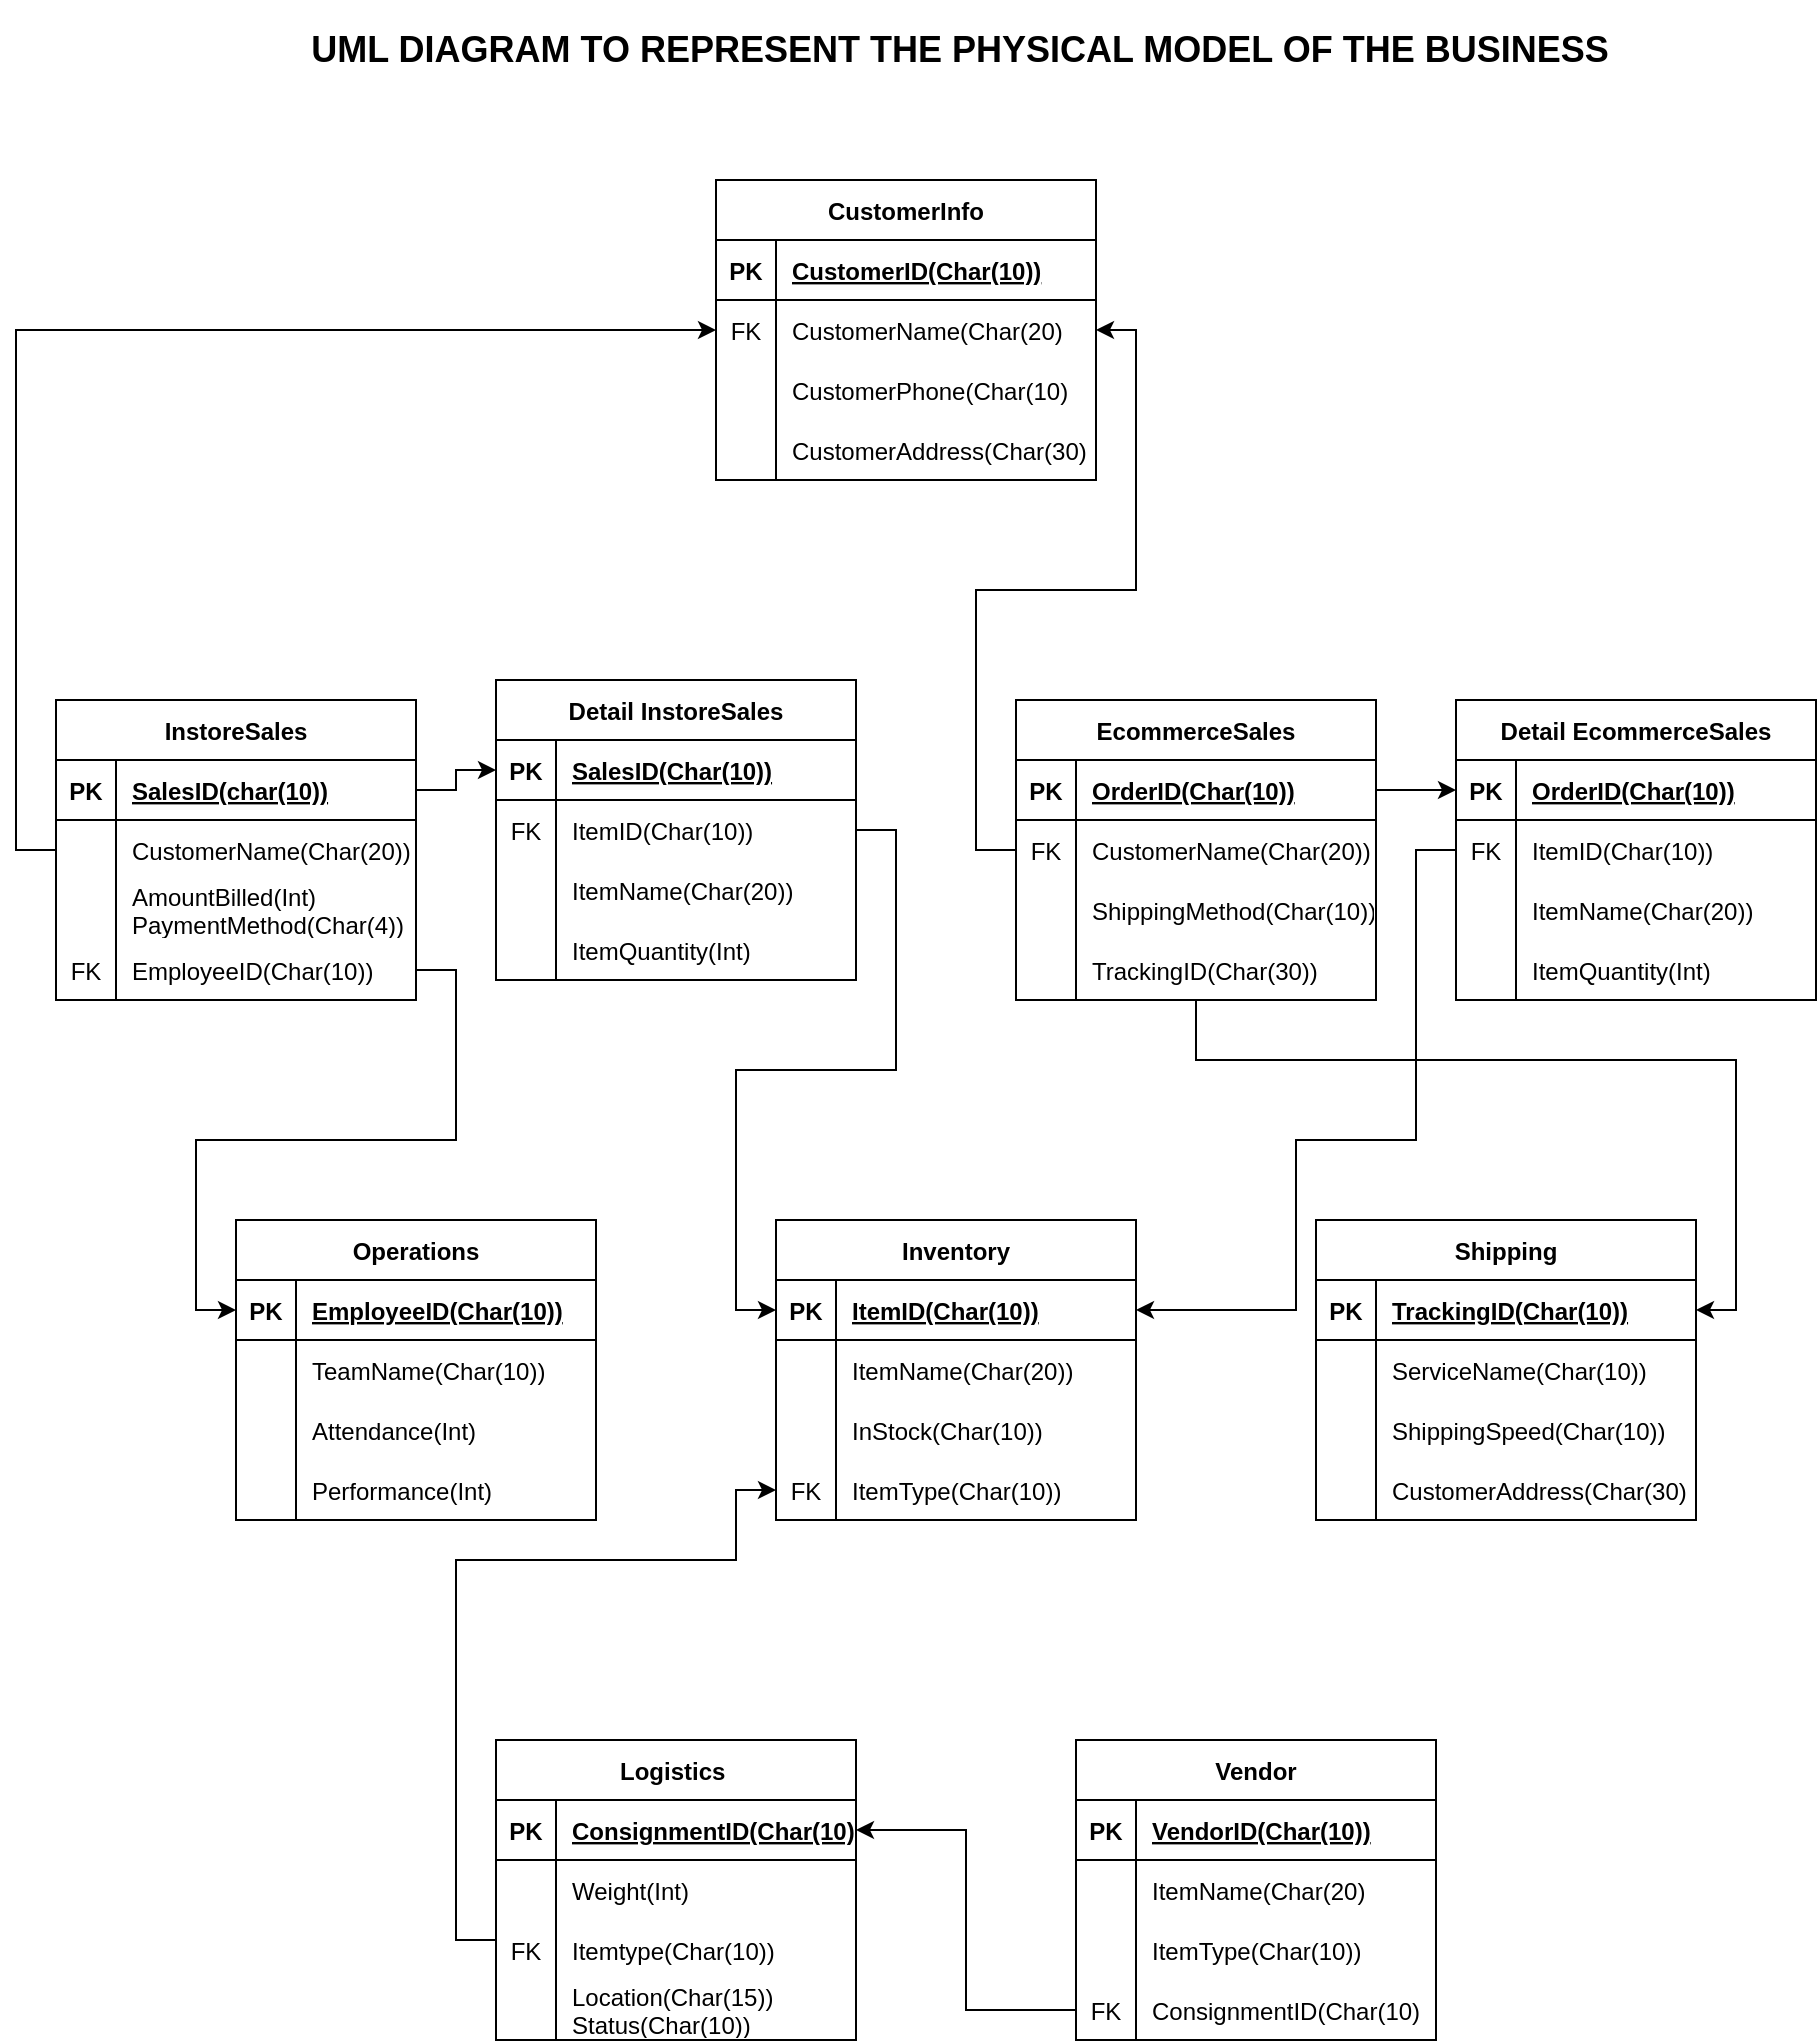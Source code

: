 <mxfile version="20.5.3" type="device"><diagram id="0aCSbCD2dZ-lxa3p3qLy" name="Page-1"><mxGraphModel dx="2178" dy="923" grid="1" gridSize="10" guides="1" tooltips="1" connect="1" arrows="1" fold="1" page="1" pageScale="1" pageWidth="827" pageHeight="1169" math="0" shadow="0"><root><mxCell id="0"/><mxCell id="1" parent="0"/><mxCell id="H8UBCb8c8lFw_DMqM8HF-14" value="CustomerInfo" style="shape=table;startSize=30;container=1;collapsible=1;childLayout=tableLayout;fixedRows=1;rowLines=0;fontStyle=1;align=center;resizeLast=1;" parent="1" vertex="1"><mxGeometry x="350" y="100" width="190" height="150" as="geometry"/></mxCell><mxCell id="H8UBCb8c8lFw_DMqM8HF-15" value="" style="shape=tableRow;horizontal=0;startSize=0;swimlaneHead=0;swimlaneBody=0;fillColor=none;collapsible=0;dropTarget=0;points=[[0,0.5],[1,0.5]];portConstraint=eastwest;top=0;left=0;right=0;bottom=1;" parent="H8UBCb8c8lFw_DMqM8HF-14" vertex="1"><mxGeometry y="30" width="190" height="30" as="geometry"/></mxCell><mxCell id="H8UBCb8c8lFw_DMqM8HF-16" value="PK" style="shape=partialRectangle;connectable=0;fillColor=none;top=0;left=0;bottom=0;right=0;fontStyle=1;overflow=hidden;" parent="H8UBCb8c8lFw_DMqM8HF-15" vertex="1"><mxGeometry width="30" height="30" as="geometry"><mxRectangle width="30" height="30" as="alternateBounds"/></mxGeometry></mxCell><mxCell id="H8UBCb8c8lFw_DMqM8HF-17" value="CustomerID(Char(10))" style="shape=partialRectangle;connectable=0;fillColor=none;top=0;left=0;bottom=0;right=0;align=left;spacingLeft=6;fontStyle=5;overflow=hidden;" parent="H8UBCb8c8lFw_DMqM8HF-15" vertex="1"><mxGeometry x="30" width="160" height="30" as="geometry"><mxRectangle width="160" height="30" as="alternateBounds"/></mxGeometry></mxCell><mxCell id="H8UBCb8c8lFw_DMqM8HF-18" value="" style="shape=tableRow;horizontal=0;startSize=0;swimlaneHead=0;swimlaneBody=0;fillColor=none;collapsible=0;dropTarget=0;points=[[0,0.5],[1,0.5]];portConstraint=eastwest;top=0;left=0;right=0;bottom=0;" parent="H8UBCb8c8lFw_DMqM8HF-14" vertex="1"><mxGeometry y="60" width="190" height="30" as="geometry"/></mxCell><mxCell id="H8UBCb8c8lFw_DMqM8HF-19" value="FK" style="shape=partialRectangle;connectable=0;fillColor=none;top=0;left=0;bottom=0;right=0;editable=1;overflow=hidden;" parent="H8UBCb8c8lFw_DMqM8HF-18" vertex="1"><mxGeometry width="30" height="30" as="geometry"><mxRectangle width="30" height="30" as="alternateBounds"/></mxGeometry></mxCell><mxCell id="H8UBCb8c8lFw_DMqM8HF-20" value="CustomerName(Char(20)" style="shape=partialRectangle;connectable=0;fillColor=none;top=0;left=0;bottom=0;right=0;align=left;spacingLeft=6;overflow=hidden;" parent="H8UBCb8c8lFw_DMqM8HF-18" vertex="1"><mxGeometry x="30" width="160" height="30" as="geometry"><mxRectangle width="160" height="30" as="alternateBounds"/></mxGeometry></mxCell><mxCell id="H8UBCb8c8lFw_DMqM8HF-21" value="" style="shape=tableRow;horizontal=0;startSize=0;swimlaneHead=0;swimlaneBody=0;fillColor=none;collapsible=0;dropTarget=0;points=[[0,0.5],[1,0.5]];portConstraint=eastwest;top=0;left=0;right=0;bottom=0;" parent="H8UBCb8c8lFw_DMqM8HF-14" vertex="1"><mxGeometry y="90" width="190" height="30" as="geometry"/></mxCell><mxCell id="H8UBCb8c8lFw_DMqM8HF-22" value="" style="shape=partialRectangle;connectable=0;fillColor=none;top=0;left=0;bottom=0;right=0;editable=1;overflow=hidden;" parent="H8UBCb8c8lFw_DMqM8HF-21" vertex="1"><mxGeometry width="30" height="30" as="geometry"><mxRectangle width="30" height="30" as="alternateBounds"/></mxGeometry></mxCell><mxCell id="H8UBCb8c8lFw_DMqM8HF-23" value="CustomerPhone(Char(10)" style="shape=partialRectangle;connectable=0;fillColor=none;top=0;left=0;bottom=0;right=0;align=left;spacingLeft=6;overflow=hidden;" parent="H8UBCb8c8lFw_DMqM8HF-21" vertex="1"><mxGeometry x="30" width="160" height="30" as="geometry"><mxRectangle width="160" height="30" as="alternateBounds"/></mxGeometry></mxCell><mxCell id="H8UBCb8c8lFw_DMqM8HF-24" value="" style="shape=tableRow;horizontal=0;startSize=0;swimlaneHead=0;swimlaneBody=0;fillColor=none;collapsible=0;dropTarget=0;points=[[0,0.5],[1,0.5]];portConstraint=eastwest;top=0;left=0;right=0;bottom=0;" parent="H8UBCb8c8lFw_DMqM8HF-14" vertex="1"><mxGeometry y="120" width="190" height="30" as="geometry"/></mxCell><mxCell id="H8UBCb8c8lFw_DMqM8HF-25" value="" style="shape=partialRectangle;connectable=0;fillColor=none;top=0;left=0;bottom=0;right=0;editable=1;overflow=hidden;" parent="H8UBCb8c8lFw_DMqM8HF-24" vertex="1"><mxGeometry width="30" height="30" as="geometry"><mxRectangle width="30" height="30" as="alternateBounds"/></mxGeometry></mxCell><mxCell id="H8UBCb8c8lFw_DMqM8HF-26" value="CustomerAddress(Char(30)" style="shape=partialRectangle;connectable=0;fillColor=none;top=0;left=0;bottom=0;right=0;align=left;spacingLeft=6;overflow=hidden;" parent="H8UBCb8c8lFw_DMqM8HF-24" vertex="1"><mxGeometry x="30" width="160" height="30" as="geometry"><mxRectangle width="160" height="30" as="alternateBounds"/></mxGeometry></mxCell><mxCell id="H8UBCb8c8lFw_DMqM8HF-41" value="InstoreSales" style="shape=table;startSize=30;container=1;collapsible=1;childLayout=tableLayout;fixedRows=1;rowLines=0;fontStyle=1;align=center;resizeLast=1;" parent="1" vertex="1"><mxGeometry x="20" y="360" width="180" height="150" as="geometry"/></mxCell><mxCell id="H8UBCb8c8lFw_DMqM8HF-42" value="" style="shape=tableRow;horizontal=0;startSize=0;swimlaneHead=0;swimlaneBody=0;fillColor=none;collapsible=0;dropTarget=0;points=[[0,0.5],[1,0.5]];portConstraint=eastwest;top=0;left=0;right=0;bottom=1;" parent="H8UBCb8c8lFw_DMqM8HF-41" vertex="1"><mxGeometry y="30" width="180" height="30" as="geometry"/></mxCell><mxCell id="H8UBCb8c8lFw_DMqM8HF-43" value="PK" style="shape=partialRectangle;connectable=0;fillColor=none;top=0;left=0;bottom=0;right=0;fontStyle=1;overflow=hidden;" parent="H8UBCb8c8lFw_DMqM8HF-42" vertex="1"><mxGeometry width="30" height="30" as="geometry"><mxRectangle width="30" height="30" as="alternateBounds"/></mxGeometry></mxCell><mxCell id="H8UBCb8c8lFw_DMqM8HF-44" value="SalesID(char(10))" style="shape=partialRectangle;connectable=0;fillColor=none;top=0;left=0;bottom=0;right=0;align=left;spacingLeft=6;fontStyle=5;overflow=hidden;" parent="H8UBCb8c8lFw_DMqM8HF-42" vertex="1"><mxGeometry x="30" width="150" height="30" as="geometry"><mxRectangle width="150" height="30" as="alternateBounds"/></mxGeometry></mxCell><mxCell id="H8UBCb8c8lFw_DMqM8HF-45" value="" style="shape=tableRow;horizontal=0;startSize=0;swimlaneHead=0;swimlaneBody=0;fillColor=none;collapsible=0;dropTarget=0;points=[[0,0.5],[1,0.5]];portConstraint=eastwest;top=0;left=0;right=0;bottom=0;" parent="H8UBCb8c8lFw_DMqM8HF-41" vertex="1"><mxGeometry y="60" width="180" height="30" as="geometry"/></mxCell><mxCell id="H8UBCb8c8lFw_DMqM8HF-46" value="" style="shape=partialRectangle;connectable=0;fillColor=none;top=0;left=0;bottom=0;right=0;editable=1;overflow=hidden;" parent="H8UBCb8c8lFw_DMqM8HF-45" vertex="1"><mxGeometry width="30" height="30" as="geometry"><mxRectangle width="30" height="30" as="alternateBounds"/></mxGeometry></mxCell><mxCell id="H8UBCb8c8lFw_DMqM8HF-47" value="CustomerName(Char(20))" style="shape=partialRectangle;connectable=0;fillColor=none;top=0;left=0;bottom=0;right=0;align=left;spacingLeft=6;overflow=hidden;" parent="H8UBCb8c8lFw_DMqM8HF-45" vertex="1"><mxGeometry x="30" width="150" height="30" as="geometry"><mxRectangle width="150" height="30" as="alternateBounds"/></mxGeometry></mxCell><mxCell id="H8UBCb8c8lFw_DMqM8HF-48" value="" style="shape=tableRow;horizontal=0;startSize=0;swimlaneHead=0;swimlaneBody=0;fillColor=none;collapsible=0;dropTarget=0;points=[[0,0.5],[1,0.5]];portConstraint=eastwest;top=0;left=0;right=0;bottom=0;" parent="H8UBCb8c8lFw_DMqM8HF-41" vertex="1"><mxGeometry y="90" width="180" height="30" as="geometry"/></mxCell><mxCell id="H8UBCb8c8lFw_DMqM8HF-49" value="" style="shape=partialRectangle;connectable=0;fillColor=none;top=0;left=0;bottom=0;right=0;editable=1;overflow=hidden;" parent="H8UBCb8c8lFw_DMqM8HF-48" vertex="1"><mxGeometry width="30" height="30" as="geometry"><mxRectangle width="30" height="30" as="alternateBounds"/></mxGeometry></mxCell><mxCell id="H8UBCb8c8lFw_DMqM8HF-50" value="AmountBilled(Int)&#10;PaymentMethod(Char(4))" style="shape=partialRectangle;connectable=0;fillColor=none;top=0;left=0;bottom=0;right=0;align=left;spacingLeft=6;overflow=hidden;" parent="H8UBCb8c8lFw_DMqM8HF-48" vertex="1"><mxGeometry x="30" width="150" height="30" as="geometry"><mxRectangle width="150" height="30" as="alternateBounds"/></mxGeometry></mxCell><mxCell id="H8UBCb8c8lFw_DMqM8HF-51" value="" style="shape=tableRow;horizontal=0;startSize=0;swimlaneHead=0;swimlaneBody=0;fillColor=none;collapsible=0;dropTarget=0;points=[[0,0.5],[1,0.5]];portConstraint=eastwest;top=0;left=0;right=0;bottom=0;" parent="H8UBCb8c8lFw_DMqM8HF-41" vertex="1"><mxGeometry y="120" width="180" height="30" as="geometry"/></mxCell><mxCell id="H8UBCb8c8lFw_DMqM8HF-52" value="FK" style="shape=partialRectangle;connectable=0;fillColor=none;top=0;left=0;bottom=0;right=0;editable=1;overflow=hidden;" parent="H8UBCb8c8lFw_DMqM8HF-51" vertex="1"><mxGeometry width="30" height="30" as="geometry"><mxRectangle width="30" height="30" as="alternateBounds"/></mxGeometry></mxCell><mxCell id="H8UBCb8c8lFw_DMqM8HF-53" value="EmployeeID(Char(10))" style="shape=partialRectangle;connectable=0;fillColor=none;top=0;left=0;bottom=0;right=0;align=left;spacingLeft=6;overflow=hidden;" parent="H8UBCb8c8lFw_DMqM8HF-51" vertex="1"><mxGeometry x="30" width="150" height="30" as="geometry"><mxRectangle width="150" height="30" as="alternateBounds"/></mxGeometry></mxCell><mxCell id="H8UBCb8c8lFw_DMqM8HF-54" value="Detail InstoreSales" style="shape=table;startSize=30;container=1;collapsible=1;childLayout=tableLayout;fixedRows=1;rowLines=0;fontStyle=1;align=center;resizeLast=1;" parent="1" vertex="1"><mxGeometry x="240" y="350" width="180" height="150" as="geometry"/></mxCell><mxCell id="H8UBCb8c8lFw_DMqM8HF-55" value="" style="shape=tableRow;horizontal=0;startSize=0;swimlaneHead=0;swimlaneBody=0;fillColor=none;collapsible=0;dropTarget=0;points=[[0,0.5],[1,0.5]];portConstraint=eastwest;top=0;left=0;right=0;bottom=1;" parent="H8UBCb8c8lFw_DMqM8HF-54" vertex="1"><mxGeometry y="30" width="180" height="30" as="geometry"/></mxCell><mxCell id="H8UBCb8c8lFw_DMqM8HF-56" value="PK" style="shape=partialRectangle;connectable=0;fillColor=none;top=0;left=0;bottom=0;right=0;fontStyle=1;overflow=hidden;" parent="H8UBCb8c8lFw_DMqM8HF-55" vertex="1"><mxGeometry width="30" height="30" as="geometry"><mxRectangle width="30" height="30" as="alternateBounds"/></mxGeometry></mxCell><mxCell id="H8UBCb8c8lFw_DMqM8HF-57" value="SalesID(Char(10))" style="shape=partialRectangle;connectable=0;fillColor=none;top=0;left=0;bottom=0;right=0;align=left;spacingLeft=6;fontStyle=5;overflow=hidden;" parent="H8UBCb8c8lFw_DMqM8HF-55" vertex="1"><mxGeometry x="30" width="150" height="30" as="geometry"><mxRectangle width="150" height="30" as="alternateBounds"/></mxGeometry></mxCell><mxCell id="H8UBCb8c8lFw_DMqM8HF-58" value="" style="shape=tableRow;horizontal=0;startSize=0;swimlaneHead=0;swimlaneBody=0;fillColor=none;collapsible=0;dropTarget=0;points=[[0,0.5],[1,0.5]];portConstraint=eastwest;top=0;left=0;right=0;bottom=0;" parent="H8UBCb8c8lFw_DMqM8HF-54" vertex="1"><mxGeometry y="60" width="180" height="30" as="geometry"/></mxCell><mxCell id="H8UBCb8c8lFw_DMqM8HF-59" value="FK" style="shape=partialRectangle;connectable=0;fillColor=none;top=0;left=0;bottom=0;right=0;editable=1;overflow=hidden;" parent="H8UBCb8c8lFw_DMqM8HF-58" vertex="1"><mxGeometry width="30" height="30" as="geometry"><mxRectangle width="30" height="30" as="alternateBounds"/></mxGeometry></mxCell><mxCell id="H8UBCb8c8lFw_DMqM8HF-60" value="ItemID(Char(10))" style="shape=partialRectangle;connectable=0;fillColor=none;top=0;left=0;bottom=0;right=0;align=left;spacingLeft=6;overflow=hidden;" parent="H8UBCb8c8lFw_DMqM8HF-58" vertex="1"><mxGeometry x="30" width="150" height="30" as="geometry"><mxRectangle width="150" height="30" as="alternateBounds"/></mxGeometry></mxCell><mxCell id="H8UBCb8c8lFw_DMqM8HF-61" value="" style="shape=tableRow;horizontal=0;startSize=0;swimlaneHead=0;swimlaneBody=0;fillColor=none;collapsible=0;dropTarget=0;points=[[0,0.5],[1,0.5]];portConstraint=eastwest;top=0;left=0;right=0;bottom=0;" parent="H8UBCb8c8lFw_DMqM8HF-54" vertex="1"><mxGeometry y="90" width="180" height="30" as="geometry"/></mxCell><mxCell id="H8UBCb8c8lFw_DMqM8HF-62" value="" style="shape=partialRectangle;connectable=0;fillColor=none;top=0;left=0;bottom=0;right=0;editable=1;overflow=hidden;" parent="H8UBCb8c8lFw_DMqM8HF-61" vertex="1"><mxGeometry width="30" height="30" as="geometry"><mxRectangle width="30" height="30" as="alternateBounds"/></mxGeometry></mxCell><mxCell id="H8UBCb8c8lFw_DMqM8HF-63" value="ItemName(Char(20))" style="shape=partialRectangle;connectable=0;fillColor=none;top=0;left=0;bottom=0;right=0;align=left;spacingLeft=6;overflow=hidden;" parent="H8UBCb8c8lFw_DMqM8HF-61" vertex="1"><mxGeometry x="30" width="150" height="30" as="geometry"><mxRectangle width="150" height="30" as="alternateBounds"/></mxGeometry></mxCell><mxCell id="H8UBCb8c8lFw_DMqM8HF-64" value="" style="shape=tableRow;horizontal=0;startSize=0;swimlaneHead=0;swimlaneBody=0;fillColor=none;collapsible=0;dropTarget=0;points=[[0,0.5],[1,0.5]];portConstraint=eastwest;top=0;left=0;right=0;bottom=0;" parent="H8UBCb8c8lFw_DMqM8HF-54" vertex="1"><mxGeometry y="120" width="180" height="30" as="geometry"/></mxCell><mxCell id="H8UBCb8c8lFw_DMqM8HF-65" value="" style="shape=partialRectangle;connectable=0;fillColor=none;top=0;left=0;bottom=0;right=0;editable=1;overflow=hidden;" parent="H8UBCb8c8lFw_DMqM8HF-64" vertex="1"><mxGeometry width="30" height="30" as="geometry"><mxRectangle width="30" height="30" as="alternateBounds"/></mxGeometry></mxCell><mxCell id="H8UBCb8c8lFw_DMqM8HF-66" value="ItemQuantity(Int)" style="shape=partialRectangle;connectable=0;fillColor=none;top=0;left=0;bottom=0;right=0;align=left;spacingLeft=6;overflow=hidden;" parent="H8UBCb8c8lFw_DMqM8HF-64" vertex="1"><mxGeometry x="30" width="150" height="30" as="geometry"><mxRectangle width="150" height="30" as="alternateBounds"/></mxGeometry></mxCell><mxCell id="H8UBCb8c8lFw_DMqM8HF-67" value="EcommerceSales" style="shape=table;startSize=30;container=1;collapsible=1;childLayout=tableLayout;fixedRows=1;rowLines=0;fontStyle=1;align=center;resizeLast=1;" parent="1" vertex="1"><mxGeometry x="500" y="360" width="180" height="150" as="geometry"/></mxCell><mxCell id="H8UBCb8c8lFw_DMqM8HF-68" value="" style="shape=tableRow;horizontal=0;startSize=0;swimlaneHead=0;swimlaneBody=0;fillColor=none;collapsible=0;dropTarget=0;points=[[0,0.5],[1,0.5]];portConstraint=eastwest;top=0;left=0;right=0;bottom=1;" parent="H8UBCb8c8lFw_DMqM8HF-67" vertex="1"><mxGeometry y="30" width="180" height="30" as="geometry"/></mxCell><mxCell id="H8UBCb8c8lFw_DMqM8HF-69" value="PK" style="shape=partialRectangle;connectable=0;fillColor=none;top=0;left=0;bottom=0;right=0;fontStyle=1;overflow=hidden;" parent="H8UBCb8c8lFw_DMqM8HF-68" vertex="1"><mxGeometry width="30" height="30" as="geometry"><mxRectangle width="30" height="30" as="alternateBounds"/></mxGeometry></mxCell><mxCell id="H8UBCb8c8lFw_DMqM8HF-70" value="OrderID(Char(10))" style="shape=partialRectangle;connectable=0;fillColor=none;top=0;left=0;bottom=0;right=0;align=left;spacingLeft=6;fontStyle=5;overflow=hidden;" parent="H8UBCb8c8lFw_DMqM8HF-68" vertex="1"><mxGeometry x="30" width="150" height="30" as="geometry"><mxRectangle width="150" height="30" as="alternateBounds"/></mxGeometry></mxCell><mxCell id="H8UBCb8c8lFw_DMqM8HF-71" value="" style="shape=tableRow;horizontal=0;startSize=0;swimlaneHead=0;swimlaneBody=0;fillColor=none;collapsible=0;dropTarget=0;points=[[0,0.5],[1,0.5]];portConstraint=eastwest;top=0;left=0;right=0;bottom=0;" parent="H8UBCb8c8lFw_DMqM8HF-67" vertex="1"><mxGeometry y="60" width="180" height="30" as="geometry"/></mxCell><mxCell id="H8UBCb8c8lFw_DMqM8HF-72" value="FK" style="shape=partialRectangle;connectable=0;fillColor=none;top=0;left=0;bottom=0;right=0;editable=1;overflow=hidden;" parent="H8UBCb8c8lFw_DMqM8HF-71" vertex="1"><mxGeometry width="30" height="30" as="geometry"><mxRectangle width="30" height="30" as="alternateBounds"/></mxGeometry></mxCell><mxCell id="H8UBCb8c8lFw_DMqM8HF-73" value="CustomerName(Char(20))" style="shape=partialRectangle;connectable=0;fillColor=none;top=0;left=0;bottom=0;right=0;align=left;spacingLeft=6;overflow=hidden;" parent="H8UBCb8c8lFw_DMqM8HF-71" vertex="1"><mxGeometry x="30" width="150" height="30" as="geometry"><mxRectangle width="150" height="30" as="alternateBounds"/></mxGeometry></mxCell><mxCell id="H8UBCb8c8lFw_DMqM8HF-74" value="" style="shape=tableRow;horizontal=0;startSize=0;swimlaneHead=0;swimlaneBody=0;fillColor=none;collapsible=0;dropTarget=0;points=[[0,0.5],[1,0.5]];portConstraint=eastwest;top=0;left=0;right=0;bottom=0;" parent="H8UBCb8c8lFw_DMqM8HF-67" vertex="1"><mxGeometry y="90" width="180" height="30" as="geometry"/></mxCell><mxCell id="H8UBCb8c8lFw_DMqM8HF-75" value="" style="shape=partialRectangle;connectable=0;fillColor=none;top=0;left=0;bottom=0;right=0;editable=1;overflow=hidden;" parent="H8UBCb8c8lFw_DMqM8HF-74" vertex="1"><mxGeometry width="30" height="30" as="geometry"><mxRectangle width="30" height="30" as="alternateBounds"/></mxGeometry></mxCell><mxCell id="H8UBCb8c8lFw_DMqM8HF-76" value="ShippingMethod(Char(10))" style="shape=partialRectangle;connectable=0;fillColor=none;top=0;left=0;bottom=0;right=0;align=left;spacingLeft=6;overflow=hidden;" parent="H8UBCb8c8lFw_DMqM8HF-74" vertex="1"><mxGeometry x="30" width="150" height="30" as="geometry"><mxRectangle width="150" height="30" as="alternateBounds"/></mxGeometry></mxCell><mxCell id="H8UBCb8c8lFw_DMqM8HF-77" value="" style="shape=tableRow;horizontal=0;startSize=0;swimlaneHead=0;swimlaneBody=0;fillColor=none;collapsible=0;dropTarget=0;points=[[0,0.5],[1,0.5]];portConstraint=eastwest;top=0;left=0;right=0;bottom=0;" parent="H8UBCb8c8lFw_DMqM8HF-67" vertex="1"><mxGeometry y="120" width="180" height="30" as="geometry"/></mxCell><mxCell id="H8UBCb8c8lFw_DMqM8HF-78" value="" style="shape=partialRectangle;connectable=0;fillColor=none;top=0;left=0;bottom=0;right=0;editable=1;overflow=hidden;" parent="H8UBCb8c8lFw_DMqM8HF-77" vertex="1"><mxGeometry width="30" height="30" as="geometry"><mxRectangle width="30" height="30" as="alternateBounds"/></mxGeometry></mxCell><mxCell id="H8UBCb8c8lFw_DMqM8HF-79" value="TrackingID(Char(30))" style="shape=partialRectangle;connectable=0;fillColor=none;top=0;left=0;bottom=0;right=0;align=left;spacingLeft=6;overflow=hidden;" parent="H8UBCb8c8lFw_DMqM8HF-77" vertex="1"><mxGeometry x="30" width="150" height="30" as="geometry"><mxRectangle width="150" height="30" as="alternateBounds"/></mxGeometry></mxCell><mxCell id="H8UBCb8c8lFw_DMqM8HF-80" value="Detail EcommerceSales" style="shape=table;startSize=30;container=1;collapsible=1;childLayout=tableLayout;fixedRows=1;rowLines=0;fontStyle=1;align=center;resizeLast=1;" parent="1" vertex="1"><mxGeometry x="720" y="360" width="180" height="150" as="geometry"/></mxCell><mxCell id="H8UBCb8c8lFw_DMqM8HF-81" value="" style="shape=tableRow;horizontal=0;startSize=0;swimlaneHead=0;swimlaneBody=0;fillColor=none;collapsible=0;dropTarget=0;points=[[0,0.5],[1,0.5]];portConstraint=eastwest;top=0;left=0;right=0;bottom=1;" parent="H8UBCb8c8lFw_DMqM8HF-80" vertex="1"><mxGeometry y="30" width="180" height="30" as="geometry"/></mxCell><mxCell id="H8UBCb8c8lFw_DMqM8HF-82" value="PK" style="shape=partialRectangle;connectable=0;fillColor=none;top=0;left=0;bottom=0;right=0;fontStyle=1;overflow=hidden;" parent="H8UBCb8c8lFw_DMqM8HF-81" vertex="1"><mxGeometry width="30" height="30" as="geometry"><mxRectangle width="30" height="30" as="alternateBounds"/></mxGeometry></mxCell><mxCell id="H8UBCb8c8lFw_DMqM8HF-83" value="OrderID(Char(10))" style="shape=partialRectangle;connectable=0;fillColor=none;top=0;left=0;bottom=0;right=0;align=left;spacingLeft=6;fontStyle=5;overflow=hidden;" parent="H8UBCb8c8lFw_DMqM8HF-81" vertex="1"><mxGeometry x="30" width="150" height="30" as="geometry"><mxRectangle width="150" height="30" as="alternateBounds"/></mxGeometry></mxCell><mxCell id="H8UBCb8c8lFw_DMqM8HF-84" value="" style="shape=tableRow;horizontal=0;startSize=0;swimlaneHead=0;swimlaneBody=0;fillColor=none;collapsible=0;dropTarget=0;points=[[0,0.5],[1,0.5]];portConstraint=eastwest;top=0;left=0;right=0;bottom=0;" parent="H8UBCb8c8lFw_DMqM8HF-80" vertex="1"><mxGeometry y="60" width="180" height="30" as="geometry"/></mxCell><mxCell id="H8UBCb8c8lFw_DMqM8HF-85" value="FK" style="shape=partialRectangle;connectable=0;fillColor=none;top=0;left=0;bottom=0;right=0;editable=1;overflow=hidden;" parent="H8UBCb8c8lFw_DMqM8HF-84" vertex="1"><mxGeometry width="30" height="30" as="geometry"><mxRectangle width="30" height="30" as="alternateBounds"/></mxGeometry></mxCell><mxCell id="H8UBCb8c8lFw_DMqM8HF-86" value="ItemID(Char(10))" style="shape=partialRectangle;connectable=0;fillColor=none;top=0;left=0;bottom=0;right=0;align=left;spacingLeft=6;overflow=hidden;" parent="H8UBCb8c8lFw_DMqM8HF-84" vertex="1"><mxGeometry x="30" width="150" height="30" as="geometry"><mxRectangle width="150" height="30" as="alternateBounds"/></mxGeometry></mxCell><mxCell id="H8UBCb8c8lFw_DMqM8HF-87" value="" style="shape=tableRow;horizontal=0;startSize=0;swimlaneHead=0;swimlaneBody=0;fillColor=none;collapsible=0;dropTarget=0;points=[[0,0.5],[1,0.5]];portConstraint=eastwest;top=0;left=0;right=0;bottom=0;" parent="H8UBCb8c8lFw_DMqM8HF-80" vertex="1"><mxGeometry y="90" width="180" height="30" as="geometry"/></mxCell><mxCell id="H8UBCb8c8lFw_DMqM8HF-88" value="" style="shape=partialRectangle;connectable=0;fillColor=none;top=0;left=0;bottom=0;right=0;editable=1;overflow=hidden;" parent="H8UBCb8c8lFw_DMqM8HF-87" vertex="1"><mxGeometry width="30" height="30" as="geometry"><mxRectangle width="30" height="30" as="alternateBounds"/></mxGeometry></mxCell><mxCell id="H8UBCb8c8lFw_DMqM8HF-89" value="ItemName(Char(20))" style="shape=partialRectangle;connectable=0;fillColor=none;top=0;left=0;bottom=0;right=0;align=left;spacingLeft=6;overflow=hidden;" parent="H8UBCb8c8lFw_DMqM8HF-87" vertex="1"><mxGeometry x="30" width="150" height="30" as="geometry"><mxRectangle width="150" height="30" as="alternateBounds"/></mxGeometry></mxCell><mxCell id="H8UBCb8c8lFw_DMqM8HF-90" value="" style="shape=tableRow;horizontal=0;startSize=0;swimlaneHead=0;swimlaneBody=0;fillColor=none;collapsible=0;dropTarget=0;points=[[0,0.5],[1,0.5]];portConstraint=eastwest;top=0;left=0;right=0;bottom=0;" parent="H8UBCb8c8lFw_DMqM8HF-80" vertex="1"><mxGeometry y="120" width="180" height="30" as="geometry"/></mxCell><mxCell id="H8UBCb8c8lFw_DMqM8HF-91" value="" style="shape=partialRectangle;connectable=0;fillColor=none;top=0;left=0;bottom=0;right=0;editable=1;overflow=hidden;" parent="H8UBCb8c8lFw_DMqM8HF-90" vertex="1"><mxGeometry width="30" height="30" as="geometry"><mxRectangle width="30" height="30" as="alternateBounds"/></mxGeometry></mxCell><mxCell id="H8UBCb8c8lFw_DMqM8HF-92" value="ItemQuantity(Int)" style="shape=partialRectangle;connectable=0;fillColor=none;top=0;left=0;bottom=0;right=0;align=left;spacingLeft=6;overflow=hidden;" parent="H8UBCb8c8lFw_DMqM8HF-90" vertex="1"><mxGeometry x="30" width="150" height="30" as="geometry"><mxRectangle width="150" height="30" as="alternateBounds"/></mxGeometry></mxCell><mxCell id="9U1-hlhdoenPwh7ugBmV-1" value="Operations" style="shape=table;startSize=30;container=1;collapsible=1;childLayout=tableLayout;fixedRows=1;rowLines=0;fontStyle=1;align=center;resizeLast=1;" vertex="1" parent="1"><mxGeometry x="110" y="620" width="180" height="150" as="geometry"/></mxCell><mxCell id="9U1-hlhdoenPwh7ugBmV-2" value="" style="shape=tableRow;horizontal=0;startSize=0;swimlaneHead=0;swimlaneBody=0;fillColor=none;collapsible=0;dropTarget=0;points=[[0,0.5],[1,0.5]];portConstraint=eastwest;top=0;left=0;right=0;bottom=1;" vertex="1" parent="9U1-hlhdoenPwh7ugBmV-1"><mxGeometry y="30" width="180" height="30" as="geometry"/></mxCell><mxCell id="9U1-hlhdoenPwh7ugBmV-3" value="PK" style="shape=partialRectangle;connectable=0;fillColor=none;top=0;left=0;bottom=0;right=0;fontStyle=1;overflow=hidden;" vertex="1" parent="9U1-hlhdoenPwh7ugBmV-2"><mxGeometry width="30" height="30" as="geometry"><mxRectangle width="30" height="30" as="alternateBounds"/></mxGeometry></mxCell><mxCell id="9U1-hlhdoenPwh7ugBmV-4" value="EmployeeID(Char(10))" style="shape=partialRectangle;connectable=0;fillColor=none;top=0;left=0;bottom=0;right=0;align=left;spacingLeft=6;fontStyle=5;overflow=hidden;" vertex="1" parent="9U1-hlhdoenPwh7ugBmV-2"><mxGeometry x="30" width="150" height="30" as="geometry"><mxRectangle width="150" height="30" as="alternateBounds"/></mxGeometry></mxCell><mxCell id="9U1-hlhdoenPwh7ugBmV-5" value="" style="shape=tableRow;horizontal=0;startSize=0;swimlaneHead=0;swimlaneBody=0;fillColor=none;collapsible=0;dropTarget=0;points=[[0,0.5],[1,0.5]];portConstraint=eastwest;top=0;left=0;right=0;bottom=0;" vertex="1" parent="9U1-hlhdoenPwh7ugBmV-1"><mxGeometry y="60" width="180" height="30" as="geometry"/></mxCell><mxCell id="9U1-hlhdoenPwh7ugBmV-6" value="" style="shape=partialRectangle;connectable=0;fillColor=none;top=0;left=0;bottom=0;right=0;editable=1;overflow=hidden;" vertex="1" parent="9U1-hlhdoenPwh7ugBmV-5"><mxGeometry width="30" height="30" as="geometry"><mxRectangle width="30" height="30" as="alternateBounds"/></mxGeometry></mxCell><mxCell id="9U1-hlhdoenPwh7ugBmV-7" value="TeamName(Char(10))" style="shape=partialRectangle;connectable=0;fillColor=none;top=0;left=0;bottom=0;right=0;align=left;spacingLeft=6;overflow=hidden;" vertex="1" parent="9U1-hlhdoenPwh7ugBmV-5"><mxGeometry x="30" width="150" height="30" as="geometry"><mxRectangle width="150" height="30" as="alternateBounds"/></mxGeometry></mxCell><mxCell id="9U1-hlhdoenPwh7ugBmV-8" value="" style="shape=tableRow;horizontal=0;startSize=0;swimlaneHead=0;swimlaneBody=0;fillColor=none;collapsible=0;dropTarget=0;points=[[0,0.5],[1,0.5]];portConstraint=eastwest;top=0;left=0;right=0;bottom=0;" vertex="1" parent="9U1-hlhdoenPwh7ugBmV-1"><mxGeometry y="90" width="180" height="30" as="geometry"/></mxCell><mxCell id="9U1-hlhdoenPwh7ugBmV-9" value="" style="shape=partialRectangle;connectable=0;fillColor=none;top=0;left=0;bottom=0;right=0;editable=1;overflow=hidden;" vertex="1" parent="9U1-hlhdoenPwh7ugBmV-8"><mxGeometry width="30" height="30" as="geometry"><mxRectangle width="30" height="30" as="alternateBounds"/></mxGeometry></mxCell><mxCell id="9U1-hlhdoenPwh7ugBmV-10" value="Attendance(Int)" style="shape=partialRectangle;connectable=0;fillColor=none;top=0;left=0;bottom=0;right=0;align=left;spacingLeft=6;overflow=hidden;" vertex="1" parent="9U1-hlhdoenPwh7ugBmV-8"><mxGeometry x="30" width="150" height="30" as="geometry"><mxRectangle width="150" height="30" as="alternateBounds"/></mxGeometry></mxCell><mxCell id="9U1-hlhdoenPwh7ugBmV-11" value="" style="shape=tableRow;horizontal=0;startSize=0;swimlaneHead=0;swimlaneBody=0;fillColor=none;collapsible=0;dropTarget=0;points=[[0,0.5],[1,0.5]];portConstraint=eastwest;top=0;left=0;right=0;bottom=0;" vertex="1" parent="9U1-hlhdoenPwh7ugBmV-1"><mxGeometry y="120" width="180" height="30" as="geometry"/></mxCell><mxCell id="9U1-hlhdoenPwh7ugBmV-12" value="" style="shape=partialRectangle;connectable=0;fillColor=none;top=0;left=0;bottom=0;right=0;editable=1;overflow=hidden;" vertex="1" parent="9U1-hlhdoenPwh7ugBmV-11"><mxGeometry width="30" height="30" as="geometry"><mxRectangle width="30" height="30" as="alternateBounds"/></mxGeometry></mxCell><mxCell id="9U1-hlhdoenPwh7ugBmV-13" value="Performance(Int)" style="shape=partialRectangle;connectable=0;fillColor=none;top=0;left=0;bottom=0;right=0;align=left;spacingLeft=6;overflow=hidden;" vertex="1" parent="9U1-hlhdoenPwh7ugBmV-11"><mxGeometry x="30" width="150" height="30" as="geometry"><mxRectangle width="150" height="30" as="alternateBounds"/></mxGeometry></mxCell><mxCell id="9U1-hlhdoenPwh7ugBmV-14" value="Inventory" style="shape=table;startSize=30;container=1;collapsible=1;childLayout=tableLayout;fixedRows=1;rowLines=0;fontStyle=1;align=center;resizeLast=1;" vertex="1" parent="1"><mxGeometry x="380" y="620" width="180" height="150" as="geometry"/></mxCell><mxCell id="9U1-hlhdoenPwh7ugBmV-15" value="" style="shape=tableRow;horizontal=0;startSize=0;swimlaneHead=0;swimlaneBody=0;fillColor=none;collapsible=0;dropTarget=0;points=[[0,0.5],[1,0.5]];portConstraint=eastwest;top=0;left=0;right=0;bottom=1;" vertex="1" parent="9U1-hlhdoenPwh7ugBmV-14"><mxGeometry y="30" width="180" height="30" as="geometry"/></mxCell><mxCell id="9U1-hlhdoenPwh7ugBmV-16" value="PK" style="shape=partialRectangle;connectable=0;fillColor=none;top=0;left=0;bottom=0;right=0;fontStyle=1;overflow=hidden;" vertex="1" parent="9U1-hlhdoenPwh7ugBmV-15"><mxGeometry width="30" height="30" as="geometry"><mxRectangle width="30" height="30" as="alternateBounds"/></mxGeometry></mxCell><mxCell id="9U1-hlhdoenPwh7ugBmV-17" value="ItemID(Char(10))" style="shape=partialRectangle;connectable=0;fillColor=none;top=0;left=0;bottom=0;right=0;align=left;spacingLeft=6;fontStyle=5;overflow=hidden;" vertex="1" parent="9U1-hlhdoenPwh7ugBmV-15"><mxGeometry x="30" width="150" height="30" as="geometry"><mxRectangle width="150" height="30" as="alternateBounds"/></mxGeometry></mxCell><mxCell id="9U1-hlhdoenPwh7ugBmV-18" value="" style="shape=tableRow;horizontal=0;startSize=0;swimlaneHead=0;swimlaneBody=0;fillColor=none;collapsible=0;dropTarget=0;points=[[0,0.5],[1,0.5]];portConstraint=eastwest;top=0;left=0;right=0;bottom=0;" vertex="1" parent="9U1-hlhdoenPwh7ugBmV-14"><mxGeometry y="60" width="180" height="30" as="geometry"/></mxCell><mxCell id="9U1-hlhdoenPwh7ugBmV-19" value="" style="shape=partialRectangle;connectable=0;fillColor=none;top=0;left=0;bottom=0;right=0;editable=1;overflow=hidden;" vertex="1" parent="9U1-hlhdoenPwh7ugBmV-18"><mxGeometry width="30" height="30" as="geometry"><mxRectangle width="30" height="30" as="alternateBounds"/></mxGeometry></mxCell><mxCell id="9U1-hlhdoenPwh7ugBmV-20" value="ItemName(Char(20))" style="shape=partialRectangle;connectable=0;fillColor=none;top=0;left=0;bottom=0;right=0;align=left;spacingLeft=6;overflow=hidden;" vertex="1" parent="9U1-hlhdoenPwh7ugBmV-18"><mxGeometry x="30" width="150" height="30" as="geometry"><mxRectangle width="150" height="30" as="alternateBounds"/></mxGeometry></mxCell><mxCell id="9U1-hlhdoenPwh7ugBmV-21" value="" style="shape=tableRow;horizontal=0;startSize=0;swimlaneHead=0;swimlaneBody=0;fillColor=none;collapsible=0;dropTarget=0;points=[[0,0.5],[1,0.5]];portConstraint=eastwest;top=0;left=0;right=0;bottom=0;" vertex="1" parent="9U1-hlhdoenPwh7ugBmV-14"><mxGeometry y="90" width="180" height="30" as="geometry"/></mxCell><mxCell id="9U1-hlhdoenPwh7ugBmV-22" value="" style="shape=partialRectangle;connectable=0;fillColor=none;top=0;left=0;bottom=0;right=0;editable=1;overflow=hidden;" vertex="1" parent="9U1-hlhdoenPwh7ugBmV-21"><mxGeometry width="30" height="30" as="geometry"><mxRectangle width="30" height="30" as="alternateBounds"/></mxGeometry></mxCell><mxCell id="9U1-hlhdoenPwh7ugBmV-23" value="InStock(Char(10))" style="shape=partialRectangle;connectable=0;fillColor=none;top=0;left=0;bottom=0;right=0;align=left;spacingLeft=6;overflow=hidden;" vertex="1" parent="9U1-hlhdoenPwh7ugBmV-21"><mxGeometry x="30" width="150" height="30" as="geometry"><mxRectangle width="150" height="30" as="alternateBounds"/></mxGeometry></mxCell><mxCell id="9U1-hlhdoenPwh7ugBmV-24" value="" style="shape=tableRow;horizontal=0;startSize=0;swimlaneHead=0;swimlaneBody=0;fillColor=none;collapsible=0;dropTarget=0;points=[[0,0.5],[1,0.5]];portConstraint=eastwest;top=0;left=0;right=0;bottom=0;" vertex="1" parent="9U1-hlhdoenPwh7ugBmV-14"><mxGeometry y="120" width="180" height="30" as="geometry"/></mxCell><mxCell id="9U1-hlhdoenPwh7ugBmV-25" value="FK" style="shape=partialRectangle;connectable=0;fillColor=none;top=0;left=0;bottom=0;right=0;editable=1;overflow=hidden;" vertex="1" parent="9U1-hlhdoenPwh7ugBmV-24"><mxGeometry width="30" height="30" as="geometry"><mxRectangle width="30" height="30" as="alternateBounds"/></mxGeometry></mxCell><mxCell id="9U1-hlhdoenPwh7ugBmV-26" value="ItemType(Char(10))" style="shape=partialRectangle;connectable=0;fillColor=none;top=0;left=0;bottom=0;right=0;align=left;spacingLeft=6;overflow=hidden;" vertex="1" parent="9U1-hlhdoenPwh7ugBmV-24"><mxGeometry x="30" width="150" height="30" as="geometry"><mxRectangle width="150" height="30" as="alternateBounds"/></mxGeometry></mxCell><mxCell id="9U1-hlhdoenPwh7ugBmV-27" value="Shipping" style="shape=table;startSize=30;container=1;collapsible=1;childLayout=tableLayout;fixedRows=1;rowLines=0;fontStyle=1;align=center;resizeLast=1;" vertex="1" parent="1"><mxGeometry x="650" y="620" width="190" height="150" as="geometry"/></mxCell><mxCell id="9U1-hlhdoenPwh7ugBmV-28" value="" style="shape=tableRow;horizontal=0;startSize=0;swimlaneHead=0;swimlaneBody=0;fillColor=none;collapsible=0;dropTarget=0;points=[[0,0.5],[1,0.5]];portConstraint=eastwest;top=0;left=0;right=0;bottom=1;" vertex="1" parent="9U1-hlhdoenPwh7ugBmV-27"><mxGeometry y="30" width="190" height="30" as="geometry"/></mxCell><mxCell id="9U1-hlhdoenPwh7ugBmV-29" value="PK" style="shape=partialRectangle;connectable=0;fillColor=none;top=0;left=0;bottom=0;right=0;fontStyle=1;overflow=hidden;" vertex="1" parent="9U1-hlhdoenPwh7ugBmV-28"><mxGeometry width="30" height="30" as="geometry"><mxRectangle width="30" height="30" as="alternateBounds"/></mxGeometry></mxCell><mxCell id="9U1-hlhdoenPwh7ugBmV-30" value="TrackingID(Char(10))" style="shape=partialRectangle;connectable=0;fillColor=none;top=0;left=0;bottom=0;right=0;align=left;spacingLeft=6;fontStyle=5;overflow=hidden;" vertex="1" parent="9U1-hlhdoenPwh7ugBmV-28"><mxGeometry x="30" width="160" height="30" as="geometry"><mxRectangle width="160" height="30" as="alternateBounds"/></mxGeometry></mxCell><mxCell id="9U1-hlhdoenPwh7ugBmV-31" value="" style="shape=tableRow;horizontal=0;startSize=0;swimlaneHead=0;swimlaneBody=0;fillColor=none;collapsible=0;dropTarget=0;points=[[0,0.5],[1,0.5]];portConstraint=eastwest;top=0;left=0;right=0;bottom=0;" vertex="1" parent="9U1-hlhdoenPwh7ugBmV-27"><mxGeometry y="60" width="190" height="30" as="geometry"/></mxCell><mxCell id="9U1-hlhdoenPwh7ugBmV-32" value="" style="shape=partialRectangle;connectable=0;fillColor=none;top=0;left=0;bottom=0;right=0;editable=1;overflow=hidden;" vertex="1" parent="9U1-hlhdoenPwh7ugBmV-31"><mxGeometry width="30" height="30" as="geometry"><mxRectangle width="30" height="30" as="alternateBounds"/></mxGeometry></mxCell><mxCell id="9U1-hlhdoenPwh7ugBmV-33" value="ServiceName(Char(10))" style="shape=partialRectangle;connectable=0;fillColor=none;top=0;left=0;bottom=0;right=0;align=left;spacingLeft=6;overflow=hidden;" vertex="1" parent="9U1-hlhdoenPwh7ugBmV-31"><mxGeometry x="30" width="160" height="30" as="geometry"><mxRectangle width="160" height="30" as="alternateBounds"/></mxGeometry></mxCell><mxCell id="9U1-hlhdoenPwh7ugBmV-34" value="" style="shape=tableRow;horizontal=0;startSize=0;swimlaneHead=0;swimlaneBody=0;fillColor=none;collapsible=0;dropTarget=0;points=[[0,0.5],[1,0.5]];portConstraint=eastwest;top=0;left=0;right=0;bottom=0;" vertex="1" parent="9U1-hlhdoenPwh7ugBmV-27"><mxGeometry y="90" width="190" height="30" as="geometry"/></mxCell><mxCell id="9U1-hlhdoenPwh7ugBmV-35" value="" style="shape=partialRectangle;connectable=0;fillColor=none;top=0;left=0;bottom=0;right=0;editable=1;overflow=hidden;" vertex="1" parent="9U1-hlhdoenPwh7ugBmV-34"><mxGeometry width="30" height="30" as="geometry"><mxRectangle width="30" height="30" as="alternateBounds"/></mxGeometry></mxCell><mxCell id="9U1-hlhdoenPwh7ugBmV-36" value="ShippingSpeed(Char(10))" style="shape=partialRectangle;connectable=0;fillColor=none;top=0;left=0;bottom=0;right=0;align=left;spacingLeft=6;overflow=hidden;" vertex="1" parent="9U1-hlhdoenPwh7ugBmV-34"><mxGeometry x="30" width="160" height="30" as="geometry"><mxRectangle width="160" height="30" as="alternateBounds"/></mxGeometry></mxCell><mxCell id="9U1-hlhdoenPwh7ugBmV-37" value="" style="shape=tableRow;horizontal=0;startSize=0;swimlaneHead=0;swimlaneBody=0;fillColor=none;collapsible=0;dropTarget=0;points=[[0,0.5],[1,0.5]];portConstraint=eastwest;top=0;left=0;right=0;bottom=0;" vertex="1" parent="9U1-hlhdoenPwh7ugBmV-27"><mxGeometry y="120" width="190" height="30" as="geometry"/></mxCell><mxCell id="9U1-hlhdoenPwh7ugBmV-38" value="" style="shape=partialRectangle;connectable=0;fillColor=none;top=0;left=0;bottom=0;right=0;editable=1;overflow=hidden;" vertex="1" parent="9U1-hlhdoenPwh7ugBmV-37"><mxGeometry width="30" height="30" as="geometry"><mxRectangle width="30" height="30" as="alternateBounds"/></mxGeometry></mxCell><mxCell id="9U1-hlhdoenPwh7ugBmV-39" value="CustomerAddress(Char(30)" style="shape=partialRectangle;connectable=0;fillColor=none;top=0;left=0;bottom=0;right=0;align=left;spacingLeft=6;overflow=hidden;" vertex="1" parent="9U1-hlhdoenPwh7ugBmV-37"><mxGeometry x="30" width="160" height="30" as="geometry"><mxRectangle width="160" height="30" as="alternateBounds"/></mxGeometry></mxCell><mxCell id="9U1-hlhdoenPwh7ugBmV-40" value="Logistics " style="shape=table;startSize=30;container=1;collapsible=1;childLayout=tableLayout;fixedRows=1;rowLines=0;fontStyle=1;align=center;resizeLast=1;" vertex="1" parent="1"><mxGeometry x="240" y="880" width="180" height="150" as="geometry"/></mxCell><mxCell id="9U1-hlhdoenPwh7ugBmV-41" value="" style="shape=tableRow;horizontal=0;startSize=0;swimlaneHead=0;swimlaneBody=0;fillColor=none;collapsible=0;dropTarget=0;points=[[0,0.5],[1,0.5]];portConstraint=eastwest;top=0;left=0;right=0;bottom=1;" vertex="1" parent="9U1-hlhdoenPwh7ugBmV-40"><mxGeometry y="30" width="180" height="30" as="geometry"/></mxCell><mxCell id="9U1-hlhdoenPwh7ugBmV-42" value="PK" style="shape=partialRectangle;connectable=0;fillColor=none;top=0;left=0;bottom=0;right=0;fontStyle=1;overflow=hidden;" vertex="1" parent="9U1-hlhdoenPwh7ugBmV-41"><mxGeometry width="30" height="30" as="geometry"><mxRectangle width="30" height="30" as="alternateBounds"/></mxGeometry></mxCell><mxCell id="9U1-hlhdoenPwh7ugBmV-43" value="ConsignmentID(Char(10)" style="shape=partialRectangle;connectable=0;fillColor=none;top=0;left=0;bottom=0;right=0;align=left;spacingLeft=6;fontStyle=5;overflow=hidden;" vertex="1" parent="9U1-hlhdoenPwh7ugBmV-41"><mxGeometry x="30" width="150" height="30" as="geometry"><mxRectangle width="150" height="30" as="alternateBounds"/></mxGeometry></mxCell><mxCell id="9U1-hlhdoenPwh7ugBmV-44" value="" style="shape=tableRow;horizontal=0;startSize=0;swimlaneHead=0;swimlaneBody=0;fillColor=none;collapsible=0;dropTarget=0;points=[[0,0.5],[1,0.5]];portConstraint=eastwest;top=0;left=0;right=0;bottom=0;" vertex="1" parent="9U1-hlhdoenPwh7ugBmV-40"><mxGeometry y="60" width="180" height="30" as="geometry"/></mxCell><mxCell id="9U1-hlhdoenPwh7ugBmV-45" value="" style="shape=partialRectangle;connectable=0;fillColor=none;top=0;left=0;bottom=0;right=0;editable=1;overflow=hidden;" vertex="1" parent="9U1-hlhdoenPwh7ugBmV-44"><mxGeometry width="30" height="30" as="geometry"><mxRectangle width="30" height="30" as="alternateBounds"/></mxGeometry></mxCell><mxCell id="9U1-hlhdoenPwh7ugBmV-46" value="Weight(Int)" style="shape=partialRectangle;connectable=0;fillColor=none;top=0;left=0;bottom=0;right=0;align=left;spacingLeft=6;overflow=hidden;" vertex="1" parent="9U1-hlhdoenPwh7ugBmV-44"><mxGeometry x="30" width="150" height="30" as="geometry"><mxRectangle width="150" height="30" as="alternateBounds"/></mxGeometry></mxCell><mxCell id="9U1-hlhdoenPwh7ugBmV-47" value="" style="shape=tableRow;horizontal=0;startSize=0;swimlaneHead=0;swimlaneBody=0;fillColor=none;collapsible=0;dropTarget=0;points=[[0,0.5],[1,0.5]];portConstraint=eastwest;top=0;left=0;right=0;bottom=0;" vertex="1" parent="9U1-hlhdoenPwh7ugBmV-40"><mxGeometry y="90" width="180" height="30" as="geometry"/></mxCell><mxCell id="9U1-hlhdoenPwh7ugBmV-48" value="FK" style="shape=partialRectangle;connectable=0;fillColor=none;top=0;left=0;bottom=0;right=0;editable=1;overflow=hidden;" vertex="1" parent="9U1-hlhdoenPwh7ugBmV-47"><mxGeometry width="30" height="30" as="geometry"><mxRectangle width="30" height="30" as="alternateBounds"/></mxGeometry></mxCell><mxCell id="9U1-hlhdoenPwh7ugBmV-49" value="Itemtype(Char(10))" style="shape=partialRectangle;connectable=0;fillColor=none;top=0;left=0;bottom=0;right=0;align=left;spacingLeft=6;overflow=hidden;" vertex="1" parent="9U1-hlhdoenPwh7ugBmV-47"><mxGeometry x="30" width="150" height="30" as="geometry"><mxRectangle width="150" height="30" as="alternateBounds"/></mxGeometry></mxCell><mxCell id="9U1-hlhdoenPwh7ugBmV-50" value="" style="shape=tableRow;horizontal=0;startSize=0;swimlaneHead=0;swimlaneBody=0;fillColor=none;collapsible=0;dropTarget=0;points=[[0,0.5],[1,0.5]];portConstraint=eastwest;top=0;left=0;right=0;bottom=0;" vertex="1" parent="9U1-hlhdoenPwh7ugBmV-40"><mxGeometry y="120" width="180" height="30" as="geometry"/></mxCell><mxCell id="9U1-hlhdoenPwh7ugBmV-51" value="" style="shape=partialRectangle;connectable=0;fillColor=none;top=0;left=0;bottom=0;right=0;editable=1;overflow=hidden;" vertex="1" parent="9U1-hlhdoenPwh7ugBmV-50"><mxGeometry width="30" height="30" as="geometry"><mxRectangle width="30" height="30" as="alternateBounds"/></mxGeometry></mxCell><mxCell id="9U1-hlhdoenPwh7ugBmV-52" value="Location(Char(15))&#10;Status(Char(10))" style="shape=partialRectangle;connectable=0;fillColor=none;top=0;left=0;bottom=0;right=0;align=left;spacingLeft=6;overflow=hidden;" vertex="1" parent="9U1-hlhdoenPwh7ugBmV-50"><mxGeometry x="30" width="150" height="30" as="geometry"><mxRectangle width="150" height="30" as="alternateBounds"/></mxGeometry></mxCell><mxCell id="9U1-hlhdoenPwh7ugBmV-53" value="Vendor" style="shape=table;startSize=30;container=1;collapsible=1;childLayout=tableLayout;fixedRows=1;rowLines=0;fontStyle=1;align=center;resizeLast=1;" vertex="1" parent="1"><mxGeometry x="530" y="880" width="180" height="150" as="geometry"/></mxCell><mxCell id="9U1-hlhdoenPwh7ugBmV-54" value="" style="shape=tableRow;horizontal=0;startSize=0;swimlaneHead=0;swimlaneBody=0;fillColor=none;collapsible=0;dropTarget=0;points=[[0,0.5],[1,0.5]];portConstraint=eastwest;top=0;left=0;right=0;bottom=1;" vertex="1" parent="9U1-hlhdoenPwh7ugBmV-53"><mxGeometry y="30" width="180" height="30" as="geometry"/></mxCell><mxCell id="9U1-hlhdoenPwh7ugBmV-55" value="PK" style="shape=partialRectangle;connectable=0;fillColor=none;top=0;left=0;bottom=0;right=0;fontStyle=1;overflow=hidden;" vertex="1" parent="9U1-hlhdoenPwh7ugBmV-54"><mxGeometry width="30" height="30" as="geometry"><mxRectangle width="30" height="30" as="alternateBounds"/></mxGeometry></mxCell><mxCell id="9U1-hlhdoenPwh7ugBmV-56" value="VendorID(Char(10))" style="shape=partialRectangle;connectable=0;fillColor=none;top=0;left=0;bottom=0;right=0;align=left;spacingLeft=6;fontStyle=5;overflow=hidden;" vertex="1" parent="9U1-hlhdoenPwh7ugBmV-54"><mxGeometry x="30" width="150" height="30" as="geometry"><mxRectangle width="150" height="30" as="alternateBounds"/></mxGeometry></mxCell><mxCell id="9U1-hlhdoenPwh7ugBmV-57" value="" style="shape=tableRow;horizontal=0;startSize=0;swimlaneHead=0;swimlaneBody=0;fillColor=none;collapsible=0;dropTarget=0;points=[[0,0.5],[1,0.5]];portConstraint=eastwest;top=0;left=0;right=0;bottom=0;" vertex="1" parent="9U1-hlhdoenPwh7ugBmV-53"><mxGeometry y="60" width="180" height="30" as="geometry"/></mxCell><mxCell id="9U1-hlhdoenPwh7ugBmV-58" value="" style="shape=partialRectangle;connectable=0;fillColor=none;top=0;left=0;bottom=0;right=0;editable=1;overflow=hidden;" vertex="1" parent="9U1-hlhdoenPwh7ugBmV-57"><mxGeometry width="30" height="30" as="geometry"><mxRectangle width="30" height="30" as="alternateBounds"/></mxGeometry></mxCell><mxCell id="9U1-hlhdoenPwh7ugBmV-59" value="ItemName(Char(20)" style="shape=partialRectangle;connectable=0;fillColor=none;top=0;left=0;bottom=0;right=0;align=left;spacingLeft=6;overflow=hidden;" vertex="1" parent="9U1-hlhdoenPwh7ugBmV-57"><mxGeometry x="30" width="150" height="30" as="geometry"><mxRectangle width="150" height="30" as="alternateBounds"/></mxGeometry></mxCell><mxCell id="9U1-hlhdoenPwh7ugBmV-60" value="" style="shape=tableRow;horizontal=0;startSize=0;swimlaneHead=0;swimlaneBody=0;fillColor=none;collapsible=0;dropTarget=0;points=[[0,0.5],[1,0.5]];portConstraint=eastwest;top=0;left=0;right=0;bottom=0;" vertex="1" parent="9U1-hlhdoenPwh7ugBmV-53"><mxGeometry y="90" width="180" height="30" as="geometry"/></mxCell><mxCell id="9U1-hlhdoenPwh7ugBmV-61" value="" style="shape=partialRectangle;connectable=0;fillColor=none;top=0;left=0;bottom=0;right=0;editable=1;overflow=hidden;" vertex="1" parent="9U1-hlhdoenPwh7ugBmV-60"><mxGeometry width="30" height="30" as="geometry"><mxRectangle width="30" height="30" as="alternateBounds"/></mxGeometry></mxCell><mxCell id="9U1-hlhdoenPwh7ugBmV-62" value="ItemType(Char(10))" style="shape=partialRectangle;connectable=0;fillColor=none;top=0;left=0;bottom=0;right=0;align=left;spacingLeft=6;overflow=hidden;" vertex="1" parent="9U1-hlhdoenPwh7ugBmV-60"><mxGeometry x="30" width="150" height="30" as="geometry"><mxRectangle width="150" height="30" as="alternateBounds"/></mxGeometry></mxCell><mxCell id="9U1-hlhdoenPwh7ugBmV-63" value="" style="shape=tableRow;horizontal=0;startSize=0;swimlaneHead=0;swimlaneBody=0;fillColor=none;collapsible=0;dropTarget=0;points=[[0,0.5],[1,0.5]];portConstraint=eastwest;top=0;left=0;right=0;bottom=0;" vertex="1" parent="9U1-hlhdoenPwh7ugBmV-53"><mxGeometry y="120" width="180" height="30" as="geometry"/></mxCell><mxCell id="9U1-hlhdoenPwh7ugBmV-64" value="FK" style="shape=partialRectangle;connectable=0;fillColor=none;top=0;left=0;bottom=0;right=0;editable=1;overflow=hidden;" vertex="1" parent="9U1-hlhdoenPwh7ugBmV-63"><mxGeometry width="30" height="30" as="geometry"><mxRectangle width="30" height="30" as="alternateBounds"/></mxGeometry></mxCell><mxCell id="9U1-hlhdoenPwh7ugBmV-65" value="ConsignmentID(Char(10)" style="shape=partialRectangle;connectable=0;fillColor=none;top=0;left=0;bottom=0;right=0;align=left;spacingLeft=6;overflow=hidden;" vertex="1" parent="9U1-hlhdoenPwh7ugBmV-63"><mxGeometry x="30" width="150" height="30" as="geometry"><mxRectangle width="150" height="30" as="alternateBounds"/></mxGeometry></mxCell><mxCell id="9U1-hlhdoenPwh7ugBmV-66" style="edgeStyle=orthogonalEdgeStyle;rounded=0;orthogonalLoop=1;jettySize=auto;html=1;exitX=0;exitY=0.5;exitDx=0;exitDy=0;entryX=0;entryY=0.5;entryDx=0;entryDy=0;" edge="1" parent="1" source="H8UBCb8c8lFw_DMqM8HF-45" target="H8UBCb8c8lFw_DMqM8HF-18"><mxGeometry relative="1" as="geometry"/></mxCell><mxCell id="9U1-hlhdoenPwh7ugBmV-67" style="edgeStyle=orthogonalEdgeStyle;rounded=0;orthogonalLoop=1;jettySize=auto;html=1;exitX=1;exitY=0.5;exitDx=0;exitDy=0;entryX=0;entryY=0.5;entryDx=0;entryDy=0;" edge="1" parent="1" source="H8UBCb8c8lFw_DMqM8HF-42" target="H8UBCb8c8lFw_DMqM8HF-55"><mxGeometry relative="1" as="geometry"/></mxCell><mxCell id="9U1-hlhdoenPwh7ugBmV-68" style="edgeStyle=orthogonalEdgeStyle;rounded=0;orthogonalLoop=1;jettySize=auto;html=1;exitX=0;exitY=0.5;exitDx=0;exitDy=0;" edge="1" parent="1" source="H8UBCb8c8lFw_DMqM8HF-71" target="H8UBCb8c8lFw_DMqM8HF-18"><mxGeometry relative="1" as="geometry"/></mxCell><mxCell id="9U1-hlhdoenPwh7ugBmV-69" style="edgeStyle=orthogonalEdgeStyle;rounded=0;orthogonalLoop=1;jettySize=auto;html=1;exitX=1;exitY=0.5;exitDx=0;exitDy=0;entryX=0;entryY=0.5;entryDx=0;entryDy=0;" edge="1" parent="1" source="H8UBCb8c8lFw_DMqM8HF-68" target="H8UBCb8c8lFw_DMqM8HF-81"><mxGeometry relative="1" as="geometry"/></mxCell><mxCell id="9U1-hlhdoenPwh7ugBmV-72" style="edgeStyle=orthogonalEdgeStyle;rounded=0;orthogonalLoop=1;jettySize=auto;html=1;exitX=1;exitY=0.5;exitDx=0;exitDy=0;entryX=0;entryY=0.5;entryDx=0;entryDy=0;" edge="1" parent="1" source="H8UBCb8c8lFw_DMqM8HF-51" target="9U1-hlhdoenPwh7ugBmV-2"><mxGeometry relative="1" as="geometry"/></mxCell><mxCell id="9U1-hlhdoenPwh7ugBmV-73" style="edgeStyle=orthogonalEdgeStyle;rounded=0;orthogonalLoop=1;jettySize=auto;html=1;" edge="1" parent="1" source="H8UBCb8c8lFw_DMqM8HF-58" target="9U1-hlhdoenPwh7ugBmV-15"><mxGeometry relative="1" as="geometry"/></mxCell><mxCell id="9U1-hlhdoenPwh7ugBmV-74" style="edgeStyle=orthogonalEdgeStyle;rounded=0;orthogonalLoop=1;jettySize=auto;html=1;exitX=0;exitY=0.5;exitDx=0;exitDy=0;entryX=1;entryY=0.5;entryDx=0;entryDy=0;" edge="1" parent="1" source="H8UBCb8c8lFw_DMqM8HF-84" target="9U1-hlhdoenPwh7ugBmV-15"><mxGeometry relative="1" as="geometry"><Array as="points"><mxPoint x="700" y="435"/><mxPoint x="700" y="580"/><mxPoint x="640" y="580"/><mxPoint x="640" y="665"/></Array></mxGeometry></mxCell><mxCell id="9U1-hlhdoenPwh7ugBmV-75" style="edgeStyle=orthogonalEdgeStyle;rounded=0;orthogonalLoop=1;jettySize=auto;html=1;entryX=1;entryY=0.5;entryDx=0;entryDy=0;" edge="1" parent="1" source="H8UBCb8c8lFw_DMqM8HF-77" target="9U1-hlhdoenPwh7ugBmV-28"><mxGeometry relative="1" as="geometry"><Array as="points"><mxPoint x="590" y="540"/><mxPoint x="860" y="540"/><mxPoint x="860" y="665"/></Array></mxGeometry></mxCell><mxCell id="9U1-hlhdoenPwh7ugBmV-76" style="edgeStyle=orthogonalEdgeStyle;rounded=0;orthogonalLoop=1;jettySize=auto;html=1;entryX=1;entryY=0.5;entryDx=0;entryDy=0;" edge="1" parent="1" source="9U1-hlhdoenPwh7ugBmV-63" target="9U1-hlhdoenPwh7ugBmV-41"><mxGeometry relative="1" as="geometry"/></mxCell><mxCell id="9U1-hlhdoenPwh7ugBmV-78" style="edgeStyle=orthogonalEdgeStyle;rounded=0;orthogonalLoop=1;jettySize=auto;html=1;exitX=0;exitY=0.5;exitDx=0;exitDy=0;entryX=0;entryY=0.5;entryDx=0;entryDy=0;" edge="1" parent="1" source="9U1-hlhdoenPwh7ugBmV-41" target="9U1-hlhdoenPwh7ugBmV-24"><mxGeometry relative="1" as="geometry"><Array as="points"><mxPoint x="240" y="980"/><mxPoint x="220" y="980"/><mxPoint x="220" y="790"/><mxPoint x="360" y="790"/><mxPoint x="360" y="755"/></Array></mxGeometry></mxCell><mxCell id="9U1-hlhdoenPwh7ugBmV-79" value="&lt;b&gt;&lt;font style=&quot;font-size: 18px;&quot;&gt;UML DIAGRAM TO REPRESENT THE PHYSICAL MODEL OF THE BUSINESS&lt;/font&gt;&lt;/b&gt;" style="text;html=1;strokeColor=none;fillColor=none;align=center;verticalAlign=middle;whiteSpace=wrap;rounded=0;" vertex="1" parent="1"><mxGeometry x="142" y="10" width="660" height="50" as="geometry"/></mxCell></root></mxGraphModel></diagram></mxfile>